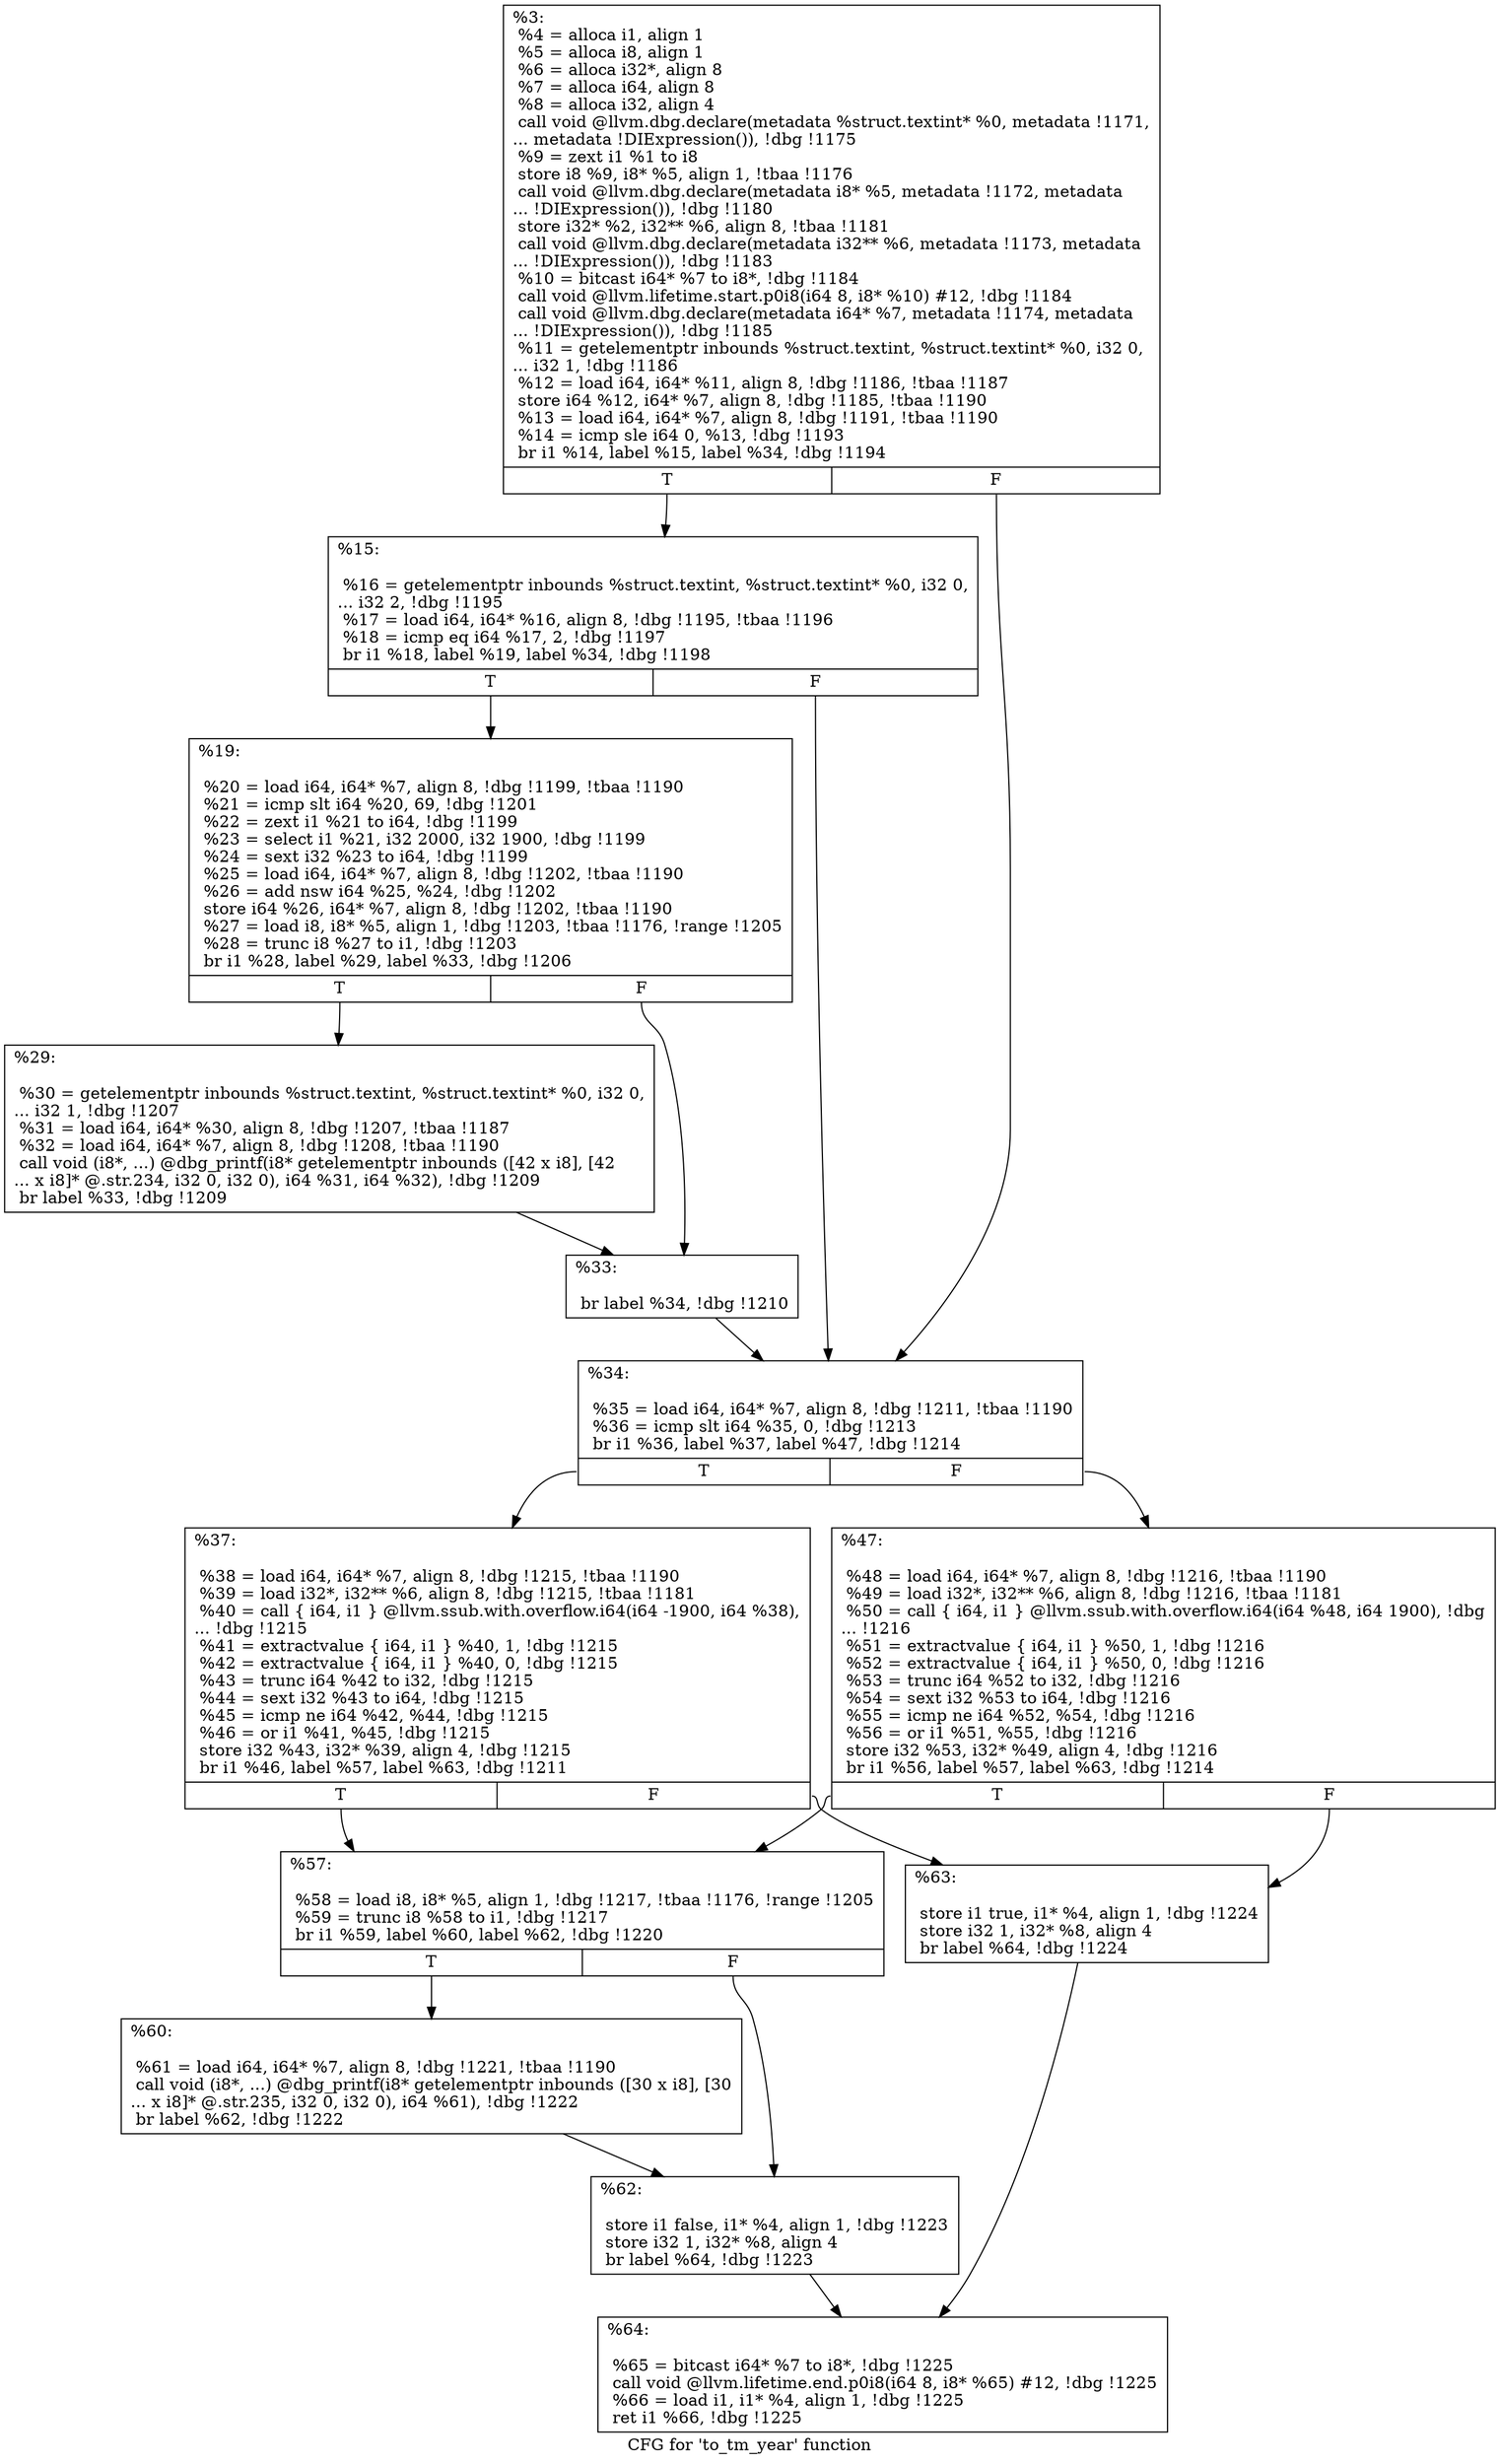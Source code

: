 digraph "CFG for 'to_tm_year' function" {
	label="CFG for 'to_tm_year' function";

	Node0x1deb090 [shape=record,label="{%3:\l  %4 = alloca i1, align 1\l  %5 = alloca i8, align 1\l  %6 = alloca i32*, align 8\l  %7 = alloca i64, align 8\l  %8 = alloca i32, align 4\l  call void @llvm.dbg.declare(metadata %struct.textint* %0, metadata !1171,\l... metadata !DIExpression()), !dbg !1175\l  %9 = zext i1 %1 to i8\l  store i8 %9, i8* %5, align 1, !tbaa !1176\l  call void @llvm.dbg.declare(metadata i8* %5, metadata !1172, metadata\l... !DIExpression()), !dbg !1180\l  store i32* %2, i32** %6, align 8, !tbaa !1181\l  call void @llvm.dbg.declare(metadata i32** %6, metadata !1173, metadata\l... !DIExpression()), !dbg !1183\l  %10 = bitcast i64* %7 to i8*, !dbg !1184\l  call void @llvm.lifetime.start.p0i8(i64 8, i8* %10) #12, !dbg !1184\l  call void @llvm.dbg.declare(metadata i64* %7, metadata !1174, metadata\l... !DIExpression()), !dbg !1185\l  %11 = getelementptr inbounds %struct.textint, %struct.textint* %0, i32 0,\l... i32 1, !dbg !1186\l  %12 = load i64, i64* %11, align 8, !dbg !1186, !tbaa !1187\l  store i64 %12, i64* %7, align 8, !dbg !1185, !tbaa !1190\l  %13 = load i64, i64* %7, align 8, !dbg !1191, !tbaa !1190\l  %14 = icmp sle i64 0, %13, !dbg !1193\l  br i1 %14, label %15, label %34, !dbg !1194\l|{<s0>T|<s1>F}}"];
	Node0x1deb090:s0 -> Node0x1cf3a60;
	Node0x1deb090:s1 -> Node0x1cf3ba0;
	Node0x1cf3a60 [shape=record,label="{%15:\l\l  %16 = getelementptr inbounds %struct.textint, %struct.textint* %0, i32 0,\l... i32 2, !dbg !1195\l  %17 = load i64, i64* %16, align 8, !dbg !1195, !tbaa !1196\l  %18 = icmp eq i64 %17, 2, !dbg !1197\l  br i1 %18, label %19, label %34, !dbg !1198\l|{<s0>T|<s1>F}}"];
	Node0x1cf3a60:s0 -> Node0x1cf3ab0;
	Node0x1cf3a60:s1 -> Node0x1cf3ba0;
	Node0x1cf3ab0 [shape=record,label="{%19:\l\l  %20 = load i64, i64* %7, align 8, !dbg !1199, !tbaa !1190\l  %21 = icmp slt i64 %20, 69, !dbg !1201\l  %22 = zext i1 %21 to i64, !dbg !1199\l  %23 = select i1 %21, i32 2000, i32 1900, !dbg !1199\l  %24 = sext i32 %23 to i64, !dbg !1199\l  %25 = load i64, i64* %7, align 8, !dbg !1202, !tbaa !1190\l  %26 = add nsw i64 %25, %24, !dbg !1202\l  store i64 %26, i64* %7, align 8, !dbg !1202, !tbaa !1190\l  %27 = load i8, i8* %5, align 1, !dbg !1203, !tbaa !1176, !range !1205\l  %28 = trunc i8 %27 to i1, !dbg !1203\l  br i1 %28, label %29, label %33, !dbg !1206\l|{<s0>T|<s1>F}}"];
	Node0x1cf3ab0:s0 -> Node0x1cf3b00;
	Node0x1cf3ab0:s1 -> Node0x1cf3b50;
	Node0x1cf3b00 [shape=record,label="{%29:\l\l  %30 = getelementptr inbounds %struct.textint, %struct.textint* %0, i32 0,\l... i32 1, !dbg !1207\l  %31 = load i64, i64* %30, align 8, !dbg !1207, !tbaa !1187\l  %32 = load i64, i64* %7, align 8, !dbg !1208, !tbaa !1190\l  call void (i8*, ...) @dbg_printf(i8* getelementptr inbounds ([42 x i8], [42\l... x i8]* @.str.234, i32 0, i32 0), i64 %31, i64 %32), !dbg !1209\l  br label %33, !dbg !1209\l}"];
	Node0x1cf3b00 -> Node0x1cf3b50;
	Node0x1cf3b50 [shape=record,label="{%33:\l\l  br label %34, !dbg !1210\l}"];
	Node0x1cf3b50 -> Node0x1cf3ba0;
	Node0x1cf3ba0 [shape=record,label="{%34:\l\l  %35 = load i64, i64* %7, align 8, !dbg !1211, !tbaa !1190\l  %36 = icmp slt i64 %35, 0, !dbg !1213\l  br i1 %36, label %37, label %47, !dbg !1214\l|{<s0>T|<s1>F}}"];
	Node0x1cf3ba0:s0 -> Node0x1cf3bf0;
	Node0x1cf3ba0:s1 -> Node0x1cf3c40;
	Node0x1cf3bf0 [shape=record,label="{%37:\l\l  %38 = load i64, i64* %7, align 8, !dbg !1215, !tbaa !1190\l  %39 = load i32*, i32** %6, align 8, !dbg !1215, !tbaa !1181\l  %40 = call \{ i64, i1 \} @llvm.ssub.with.overflow.i64(i64 -1900, i64 %38),\l... !dbg !1215\l  %41 = extractvalue \{ i64, i1 \} %40, 1, !dbg !1215\l  %42 = extractvalue \{ i64, i1 \} %40, 0, !dbg !1215\l  %43 = trunc i64 %42 to i32, !dbg !1215\l  %44 = sext i32 %43 to i64, !dbg !1215\l  %45 = icmp ne i64 %42, %44, !dbg !1215\l  %46 = or i1 %41, %45, !dbg !1215\l  store i32 %43, i32* %39, align 4, !dbg !1215\l  br i1 %46, label %57, label %63, !dbg !1211\l|{<s0>T|<s1>F}}"];
	Node0x1cf3bf0:s0 -> Node0x1cf3c90;
	Node0x1cf3bf0:s1 -> Node0x1cf3d80;
	Node0x1cf3c40 [shape=record,label="{%47:\l\l  %48 = load i64, i64* %7, align 8, !dbg !1216, !tbaa !1190\l  %49 = load i32*, i32** %6, align 8, !dbg !1216, !tbaa !1181\l  %50 = call \{ i64, i1 \} @llvm.ssub.with.overflow.i64(i64 %48, i64 1900), !dbg\l... !1216\l  %51 = extractvalue \{ i64, i1 \} %50, 1, !dbg !1216\l  %52 = extractvalue \{ i64, i1 \} %50, 0, !dbg !1216\l  %53 = trunc i64 %52 to i32, !dbg !1216\l  %54 = sext i32 %53 to i64, !dbg !1216\l  %55 = icmp ne i64 %52, %54, !dbg !1216\l  %56 = or i1 %51, %55, !dbg !1216\l  store i32 %53, i32* %49, align 4, !dbg !1216\l  br i1 %56, label %57, label %63, !dbg !1214\l|{<s0>T|<s1>F}}"];
	Node0x1cf3c40:s0 -> Node0x1cf3c90;
	Node0x1cf3c40:s1 -> Node0x1cf3d80;
	Node0x1cf3c90 [shape=record,label="{%57:\l\l  %58 = load i8, i8* %5, align 1, !dbg !1217, !tbaa !1176, !range !1205\l  %59 = trunc i8 %58 to i1, !dbg !1217\l  br i1 %59, label %60, label %62, !dbg !1220\l|{<s0>T|<s1>F}}"];
	Node0x1cf3c90:s0 -> Node0x1cf3ce0;
	Node0x1cf3c90:s1 -> Node0x1cf3d30;
	Node0x1cf3ce0 [shape=record,label="{%60:\l\l  %61 = load i64, i64* %7, align 8, !dbg !1221, !tbaa !1190\l  call void (i8*, ...) @dbg_printf(i8* getelementptr inbounds ([30 x i8], [30\l... x i8]* @.str.235, i32 0, i32 0), i64 %61), !dbg !1222\l  br label %62, !dbg !1222\l}"];
	Node0x1cf3ce0 -> Node0x1cf3d30;
	Node0x1cf3d30 [shape=record,label="{%62:\l\l  store i1 false, i1* %4, align 1, !dbg !1223\l  store i32 1, i32* %8, align 4\l  br label %64, !dbg !1223\l}"];
	Node0x1cf3d30 -> Node0x1cf3dd0;
	Node0x1cf3d80 [shape=record,label="{%63:\l\l  store i1 true, i1* %4, align 1, !dbg !1224\l  store i32 1, i32* %8, align 4\l  br label %64, !dbg !1224\l}"];
	Node0x1cf3d80 -> Node0x1cf3dd0;
	Node0x1cf3dd0 [shape=record,label="{%64:\l\l  %65 = bitcast i64* %7 to i8*, !dbg !1225\l  call void @llvm.lifetime.end.p0i8(i64 8, i8* %65) #12, !dbg !1225\l  %66 = load i1, i1* %4, align 1, !dbg !1225\l  ret i1 %66, !dbg !1225\l}"];
}
